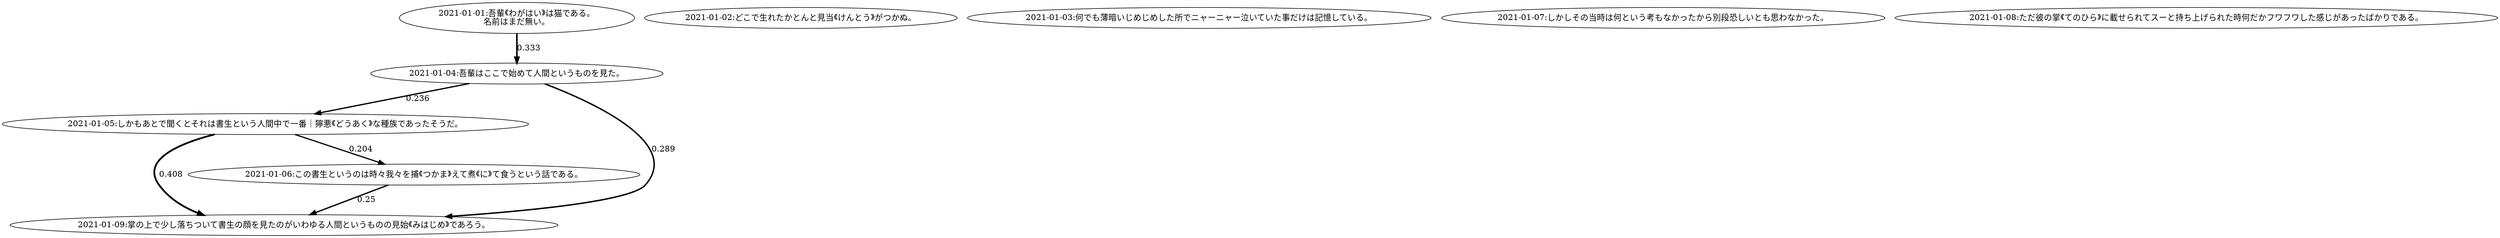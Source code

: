 
digraph g {
	0[label="2021-01-01:吾輩《わがはい》は猫である。\n名前はまだ無い。"];
	0->3[label="0.333" weight=3 penwidth=2.6650];
	1[label="2021-01-02:どこで生れたかとんと見当《けんとう》がつかぬ。"];
	2[label="2021-01-03:何でも薄暗いじめじめした所でニャーニャー泣いていた事だけは記憶している。"];
	3[label="2021-01-04:吾輩はここで始めて人間というものを見た。"];
	3->4[label="0.236" weight=2 penwidth=2.1800];
	3->8[label="0.289" weight=2 penwidth=2.4450];
	4[label="2021-01-05:しかもあとで聞くとそれは書生という人間中で一番｜獰悪《どうあく》な種族であったそうだ。"];
	4->5[label="0.204" weight=2 penwidth=2.0200];
	4->8[label="0.408" weight=4 penwidth=3.0400];
	5[label="2021-01-06:この書生というのは時々我々を捕《つかま》えて煮《に》て食うという話である。"];
	5->8[label="0.25" weight=2 penwidth=2.2500];
	6[label="2021-01-07:しかしその当時は何という考もなかったから別段恐しいとも思わなかった。"];
	7[label="2021-01-08:ただ彼の掌《てのひら》に載せられてスーと持ち上げられた時何だかフワフワした感じがあったばかりである。"];
	8[label="2021-01-09:掌の上で少し落ちついて書生の顔を見たのがいわゆる人間というものの見始《みはじめ》であろう。"];

}

